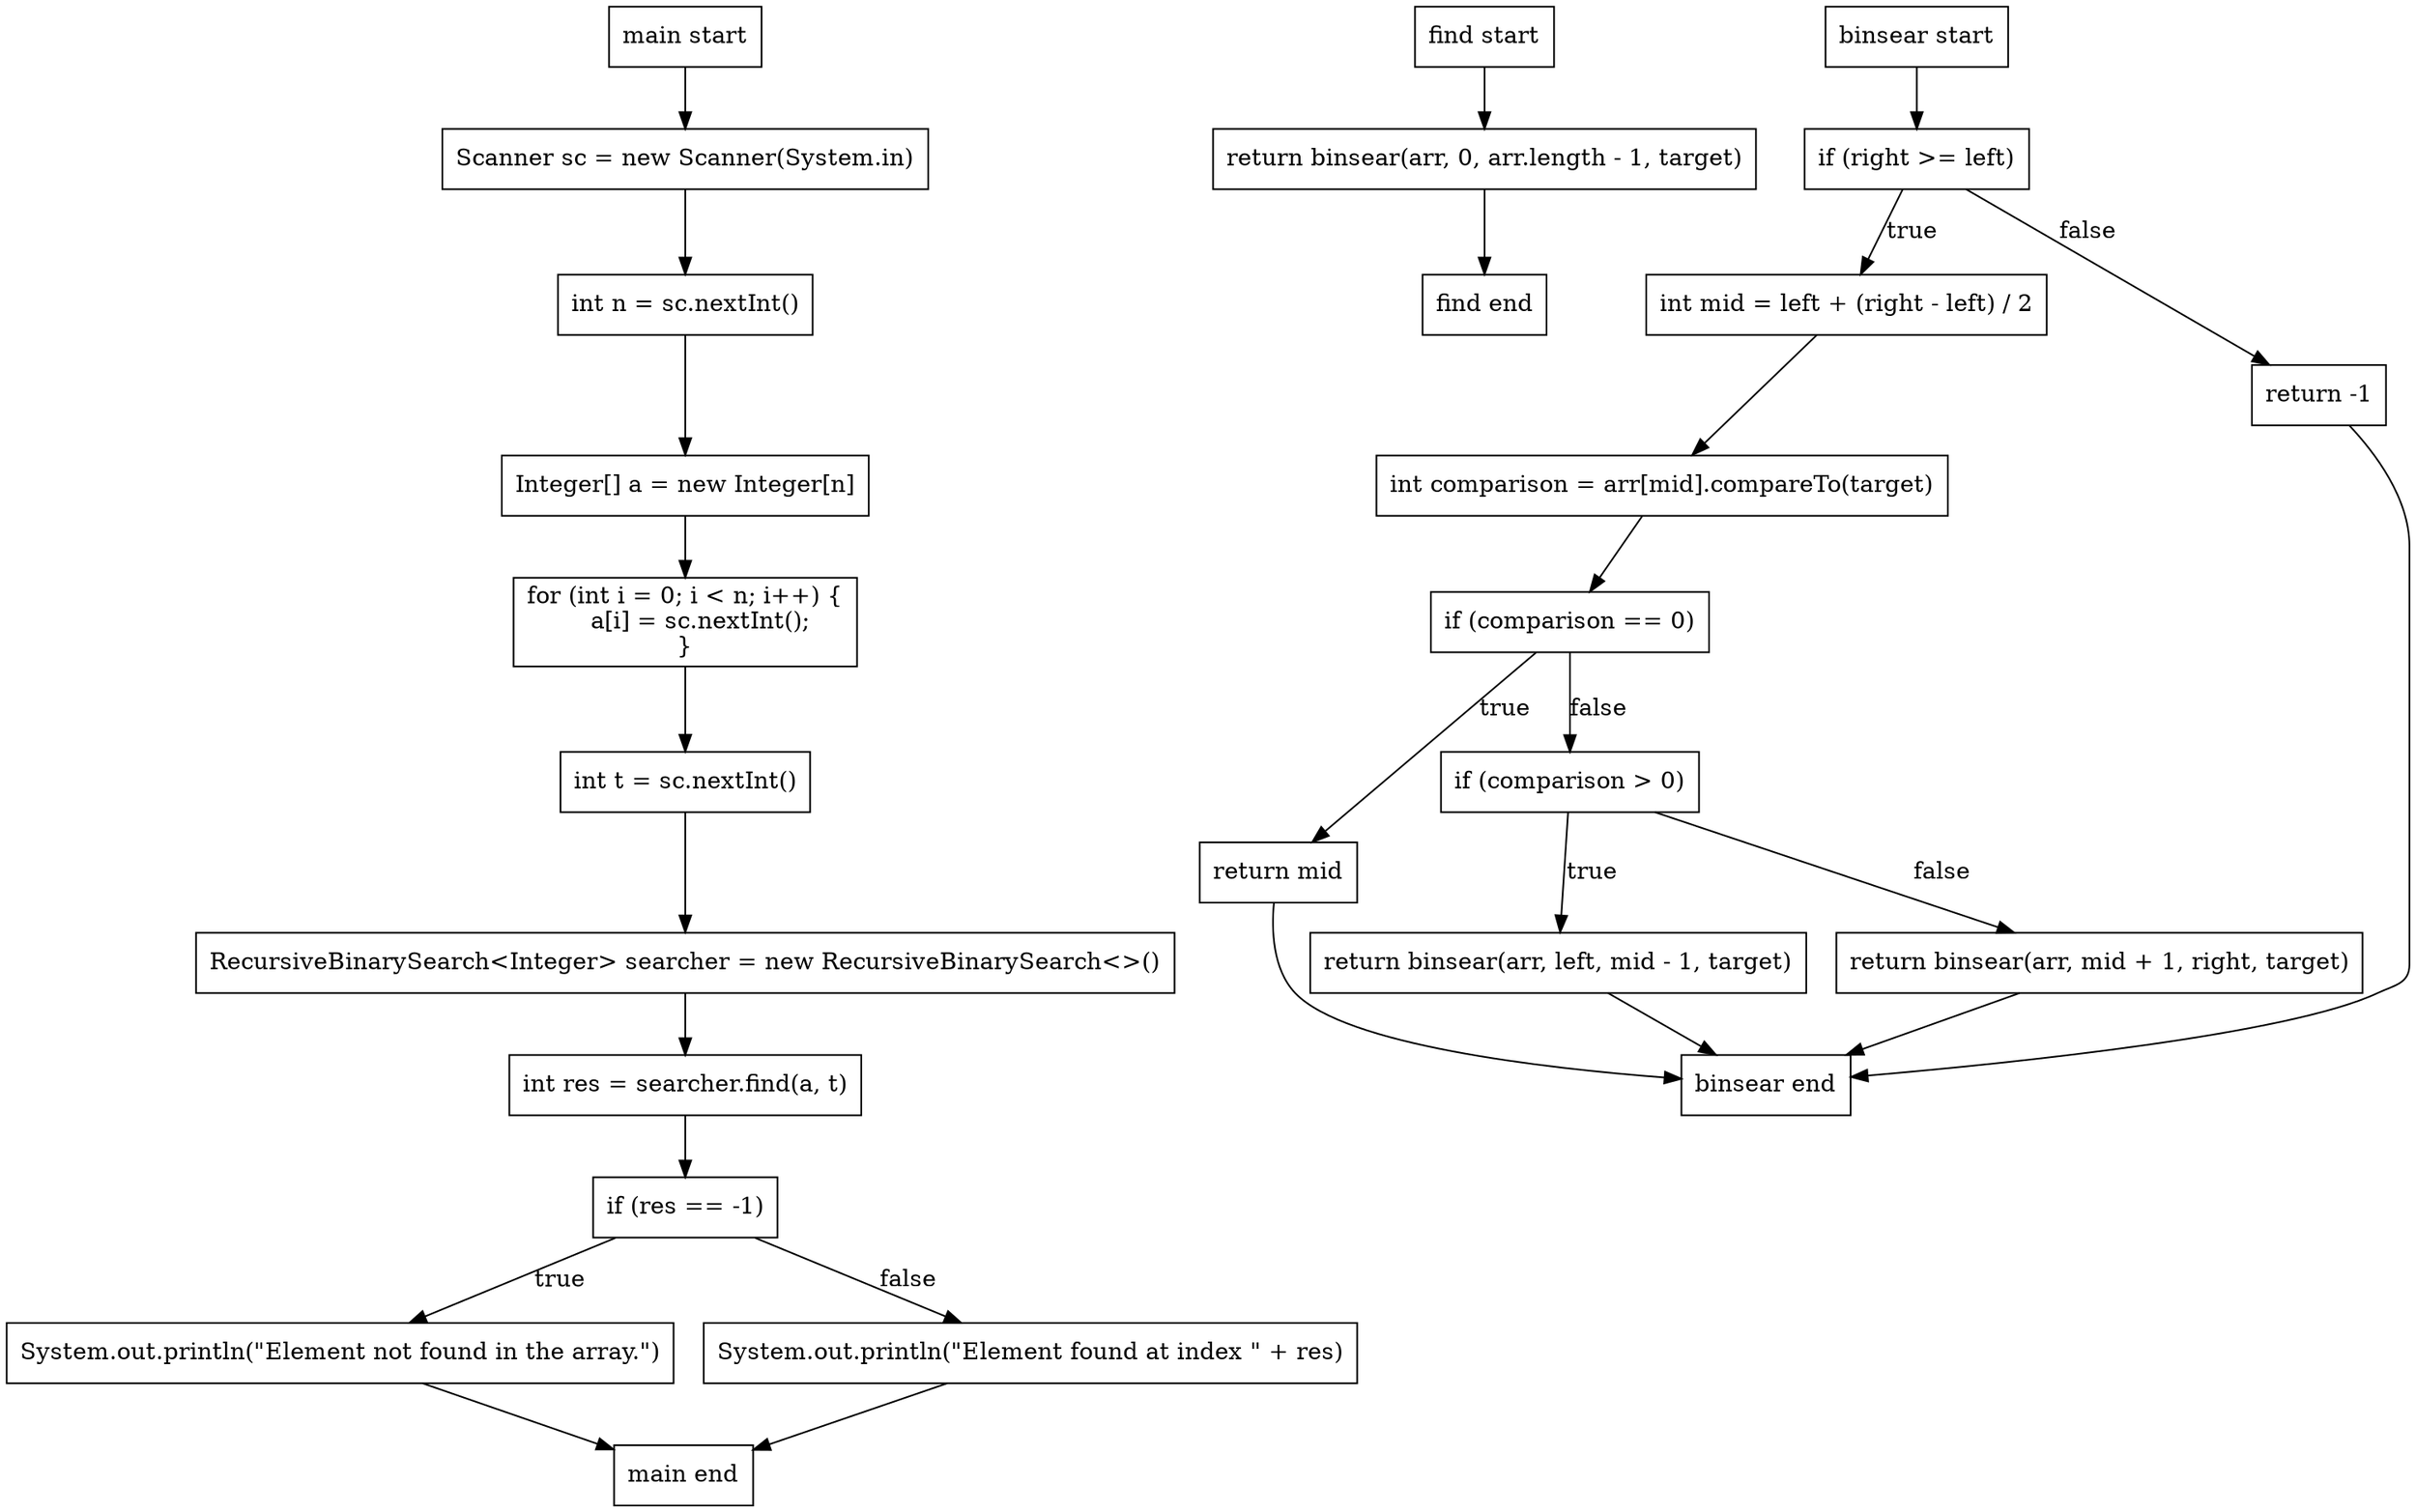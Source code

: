 digraph RecursiveBinarySearch {
    node [shape=box];

    // Main method
    main_start [label="main start"];
    main_scanner [label="Scanner sc = new Scanner(System.in)"];
    main_input_n [label="int n = sc.nextInt()"];
    main_array_init [label="Integer[] a = new Integer[n]"];
    main_input_loop [label="for (int i = 0; i < n; i++) {\n    a[i] = sc.nextInt();\n}"];
    main_input_t [label="int t = sc.nextInt()"];
    main_searcher_init [label="RecursiveBinarySearch<Integer> searcher = new RecursiveBinarySearch<>()"];
    main_find_call [label="int res = searcher.find(a, t)"];
    main_check_res [label="if (res == -1)"];
    main_not_found [label="System.out.println(\"Element not found in the array.\")"];
    main_found [label="System.out.println(\"Element found at index \" + res)"];
    main_end [label="main end"];

    // Find method
    find_start [label="find start"];
    find_binsear_call [label="return binsear(arr, 0, arr.length - 1, target)"];
    find_end [label="find end"];

    // Binsear method
    binsear_start [label="binsear start"];
    binsear_check_right [label="if (right >= left)"];
    binsear_mid_calc [label="int mid = left + (right - left) / 2"];
    binsear_compare [label="int comparison = arr[mid].compareTo(target)"];
    binsear_check_equal [label="if (comparison == 0)"];
    binsear_return_mid [label="return mid"];
    binsear_check_greater [label="if (comparison > 0)"];
    binsear_binsear_left [label="return binsear(arr, left, mid - 1, target)"];
    binsear_binsear_right [label="return binsear(arr, mid + 1, right, target)"];
    binsear_return_neg1 [label="return -1"];
    binsear_end [label="binsear end"];

    // Control flow edges
    main_start -> main_scanner;
    main_scanner -> main_input_n;
    main_input_n -> main_array_init;
    main_array_init -> main_input_loop;
    main_input_loop -> main_input_t;
    main_input_t -> main_searcher_init;
    main_searcher_init -> main_find_call;
    main_find_call -> main_check_res;
    main_check_res -> main_not_found [label="true"];
    main_check_res -> main_found [label="false"];
    main_not_found -> main_end;
    main_found -> main_end;

    find_start -> find_binsear_call;
    find_binsear_call -> find_end;

    binsear_start -> binsear_check_right;
    binsear_check_right -> binsear_mid_calc [label="true"];
    binsear_check_right -> binsear_return_neg1 [label="false"];
    binsear_mid_calc -> binsear_compare;
    binsear_compare -> binsear_check_equal;
    binsear_check_equal -> binsear_return_mid [label="true"];
    binsear_check_equal -> binsear_check_greater [label="false"];
    binsear_check_greater -> binsear_binsear_left [label="true"];
    binsear_check_greater -> binsear_binsear_right [label="false"];
    binsear_binsear_left -> binsear_end;
    binsear_binsear_right -> binsear_end;
    binsear_return_neg1 -> binsear_end;
    binsear_return_mid -> binsear_end;
}